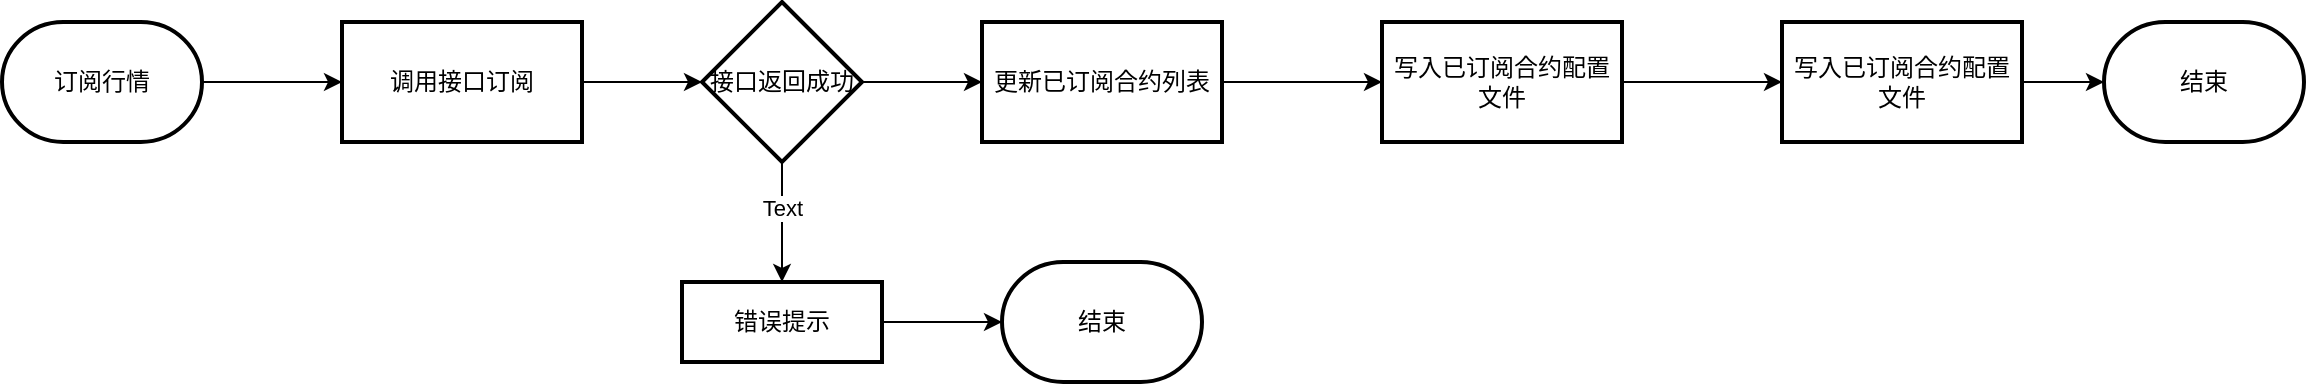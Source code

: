 <mxfile version="16.1.0" type="github">
  <diagram id="C5RBs43oDa-KdzZeNtuy" name="Page-1">
    <mxGraphModel dx="1422" dy="777" grid="1" gridSize="10" guides="1" tooltips="1" connect="1" arrows="1" fold="1" page="1" pageScale="1" pageWidth="827" pageHeight="1169" math="0" shadow="0">
      <root>
        <mxCell id="WIyWlLk6GJQsqaUBKTNV-0" />
        <mxCell id="WIyWlLk6GJQsqaUBKTNV-1" parent="WIyWlLk6GJQsqaUBKTNV-0" />
        <mxCell id="snW-wMUoypjl8WUmlegl-4" value="" style="edgeStyle=orthogonalEdgeStyle;rounded=0;orthogonalLoop=1;jettySize=auto;html=1;" edge="1" parent="WIyWlLk6GJQsqaUBKTNV-1" source="snW-wMUoypjl8WUmlegl-2" target="snW-wMUoypjl8WUmlegl-3">
          <mxGeometry relative="1" as="geometry" />
        </mxCell>
        <mxCell id="snW-wMUoypjl8WUmlegl-2" value="订阅行情" style="strokeWidth=2;html=1;shape=mxgraph.flowchart.terminator;whiteSpace=wrap;" vertex="1" parent="WIyWlLk6GJQsqaUBKTNV-1">
          <mxGeometry x="140" y="120" width="100" height="60" as="geometry" />
        </mxCell>
        <mxCell id="snW-wMUoypjl8WUmlegl-6" value="" style="edgeStyle=orthogonalEdgeStyle;rounded=0;orthogonalLoop=1;jettySize=auto;html=1;" edge="1" parent="WIyWlLk6GJQsqaUBKTNV-1" source="snW-wMUoypjl8WUmlegl-3" target="snW-wMUoypjl8WUmlegl-5">
          <mxGeometry relative="1" as="geometry" />
        </mxCell>
        <mxCell id="snW-wMUoypjl8WUmlegl-3" value="调用接口订阅" style="whiteSpace=wrap;html=1;strokeWidth=2;" vertex="1" parent="WIyWlLk6GJQsqaUBKTNV-1">
          <mxGeometry x="310" y="120" width="120" height="60" as="geometry" />
        </mxCell>
        <mxCell id="snW-wMUoypjl8WUmlegl-8" value="" style="edgeStyle=orthogonalEdgeStyle;rounded=0;orthogonalLoop=1;jettySize=auto;html=1;" edge="1" parent="WIyWlLk6GJQsqaUBKTNV-1" source="snW-wMUoypjl8WUmlegl-5" target="snW-wMUoypjl8WUmlegl-7">
          <mxGeometry relative="1" as="geometry" />
        </mxCell>
        <mxCell id="snW-wMUoypjl8WUmlegl-21" value="" style="edgeStyle=orthogonalEdgeStyle;rounded=0;orthogonalLoop=1;jettySize=auto;html=1;" edge="1" parent="WIyWlLk6GJQsqaUBKTNV-1" source="snW-wMUoypjl8WUmlegl-5" target="snW-wMUoypjl8WUmlegl-20">
          <mxGeometry relative="1" as="geometry" />
        </mxCell>
        <mxCell id="snW-wMUoypjl8WUmlegl-25" value="Text" style="edgeLabel;html=1;align=center;verticalAlign=middle;resizable=0;points=[];" vertex="1" connectable="0" parent="snW-wMUoypjl8WUmlegl-21">
          <mxGeometry x="-0.244" relative="1" as="geometry">
            <mxPoint as="offset" />
          </mxGeometry>
        </mxCell>
        <mxCell id="snW-wMUoypjl8WUmlegl-5" value="接口返回成功" style="rhombus;whiteSpace=wrap;html=1;strokeWidth=2;" vertex="1" parent="WIyWlLk6GJQsqaUBKTNV-1">
          <mxGeometry x="490" y="110" width="80" height="80" as="geometry" />
        </mxCell>
        <mxCell id="snW-wMUoypjl8WUmlegl-10" value="" style="edgeStyle=orthogonalEdgeStyle;rounded=0;orthogonalLoop=1;jettySize=auto;html=1;" edge="1" parent="WIyWlLk6GJQsqaUBKTNV-1" source="snW-wMUoypjl8WUmlegl-7" target="snW-wMUoypjl8WUmlegl-9">
          <mxGeometry relative="1" as="geometry" />
        </mxCell>
        <mxCell id="snW-wMUoypjl8WUmlegl-7" value="更新已订阅合约列表" style="whiteSpace=wrap;html=1;strokeWidth=2;" vertex="1" parent="WIyWlLk6GJQsqaUBKTNV-1">
          <mxGeometry x="630" y="120" width="120" height="60" as="geometry" />
        </mxCell>
        <mxCell id="snW-wMUoypjl8WUmlegl-12" value="" style="edgeStyle=orthogonalEdgeStyle;rounded=0;orthogonalLoop=1;jettySize=auto;html=1;" edge="1" parent="WIyWlLk6GJQsqaUBKTNV-1" source="snW-wMUoypjl8WUmlegl-9" target="snW-wMUoypjl8WUmlegl-11">
          <mxGeometry relative="1" as="geometry" />
        </mxCell>
        <mxCell id="snW-wMUoypjl8WUmlegl-9" value="写入已订阅合约配置文件" style="whiteSpace=wrap;html=1;strokeWidth=2;" vertex="1" parent="WIyWlLk6GJQsqaUBKTNV-1">
          <mxGeometry x="830" y="120" width="120" height="60" as="geometry" />
        </mxCell>
        <mxCell id="snW-wMUoypjl8WUmlegl-24" value="" style="edgeStyle=orthogonalEdgeStyle;rounded=0;orthogonalLoop=1;jettySize=auto;html=1;" edge="1" parent="WIyWlLk6GJQsqaUBKTNV-1" source="snW-wMUoypjl8WUmlegl-11" target="snW-wMUoypjl8WUmlegl-22">
          <mxGeometry relative="1" as="geometry" />
        </mxCell>
        <mxCell id="snW-wMUoypjl8WUmlegl-11" value="写入已订阅合约配置文件" style="whiteSpace=wrap;html=1;strokeWidth=2;" vertex="1" parent="WIyWlLk6GJQsqaUBKTNV-1">
          <mxGeometry x="1030" y="120" width="120" height="60" as="geometry" />
        </mxCell>
        <mxCell id="snW-wMUoypjl8WUmlegl-30" value="" style="edgeStyle=orthogonalEdgeStyle;rounded=0;orthogonalLoop=1;jettySize=auto;html=1;" edge="1" parent="WIyWlLk6GJQsqaUBKTNV-1" source="snW-wMUoypjl8WUmlegl-20" target="snW-wMUoypjl8WUmlegl-29">
          <mxGeometry relative="1" as="geometry" />
        </mxCell>
        <mxCell id="snW-wMUoypjl8WUmlegl-20" value="错误提示" style="whiteSpace=wrap;html=1;strokeWidth=2;" vertex="1" parent="WIyWlLk6GJQsqaUBKTNV-1">
          <mxGeometry x="480" y="250" width="100" height="40" as="geometry" />
        </mxCell>
        <mxCell id="snW-wMUoypjl8WUmlegl-22" value="结束" style="strokeWidth=2;html=1;shape=mxgraph.flowchart.terminator;whiteSpace=wrap;" vertex="1" parent="WIyWlLk6GJQsqaUBKTNV-1">
          <mxGeometry x="1191" y="120" width="100" height="60" as="geometry" />
        </mxCell>
        <mxCell id="snW-wMUoypjl8WUmlegl-29" value="结束" style="strokeWidth=2;html=1;shape=mxgraph.flowchart.terminator;whiteSpace=wrap;" vertex="1" parent="WIyWlLk6GJQsqaUBKTNV-1">
          <mxGeometry x="640" y="240" width="100" height="60" as="geometry" />
        </mxCell>
      </root>
    </mxGraphModel>
  </diagram>
</mxfile>
